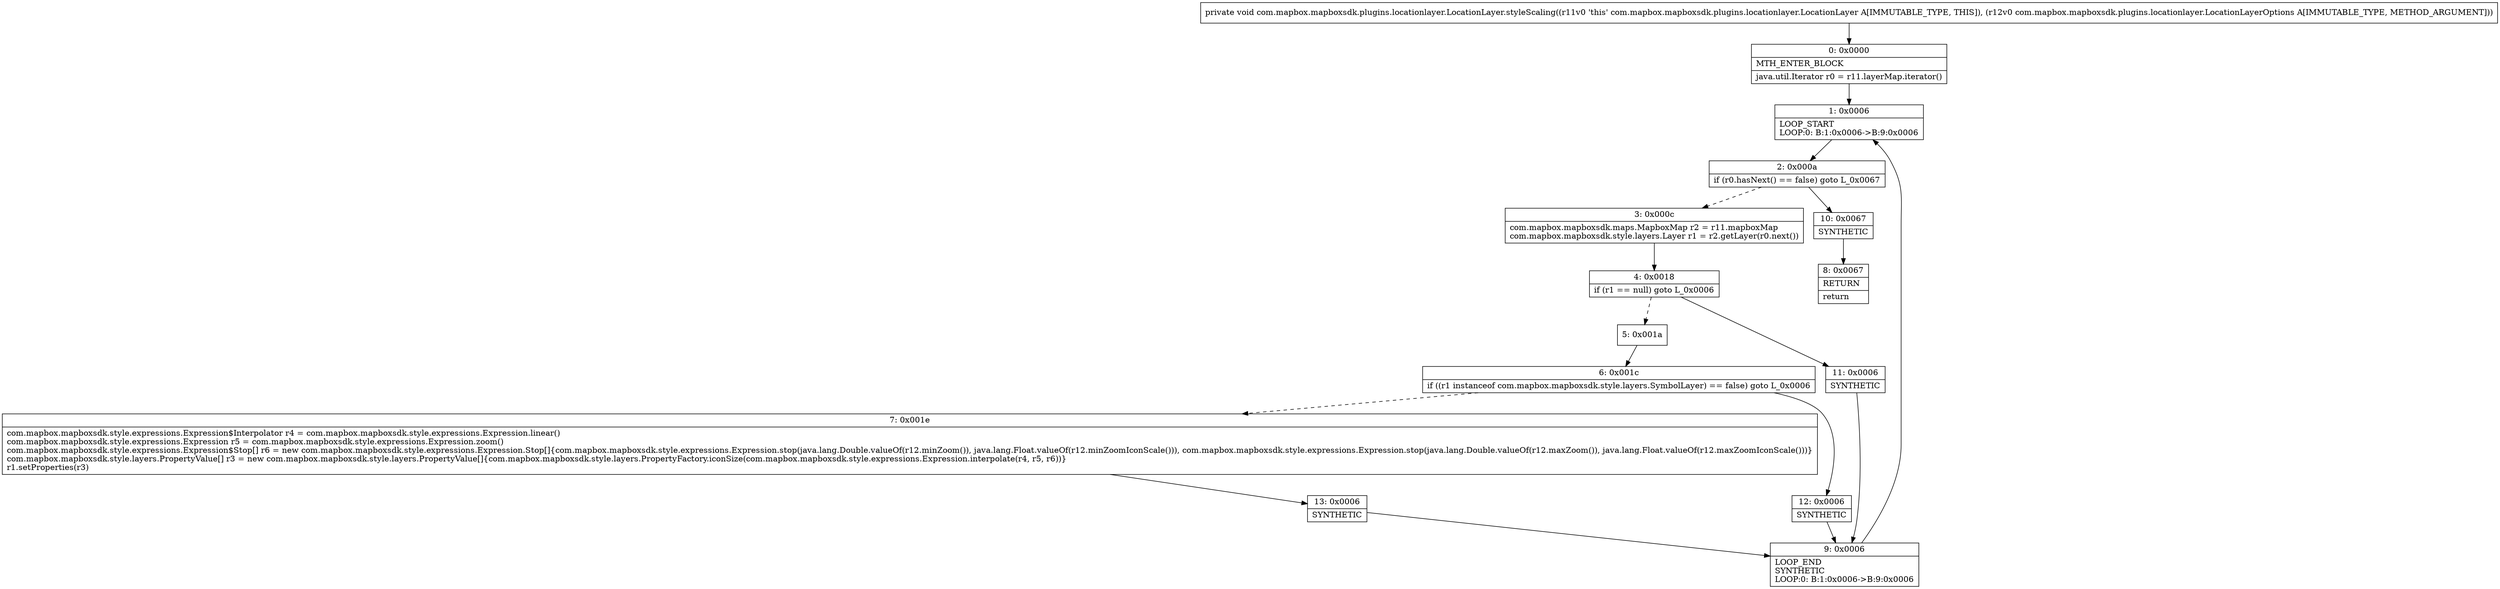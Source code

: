 digraph "CFG forcom.mapbox.mapboxsdk.plugins.locationlayer.LocationLayer.styleScaling(Lcom\/mapbox\/mapboxsdk\/plugins\/locationlayer\/LocationLayerOptions;)V" {
Node_0 [shape=record,label="{0\:\ 0x0000|MTH_ENTER_BLOCK\l|java.util.Iterator r0 = r11.layerMap.iterator()\l}"];
Node_1 [shape=record,label="{1\:\ 0x0006|LOOP_START\lLOOP:0: B:1:0x0006\-\>B:9:0x0006\l}"];
Node_2 [shape=record,label="{2\:\ 0x000a|if (r0.hasNext() == false) goto L_0x0067\l}"];
Node_3 [shape=record,label="{3\:\ 0x000c|com.mapbox.mapboxsdk.maps.MapboxMap r2 = r11.mapboxMap\lcom.mapbox.mapboxsdk.style.layers.Layer r1 = r2.getLayer(r0.next())\l}"];
Node_4 [shape=record,label="{4\:\ 0x0018|if (r1 == null) goto L_0x0006\l}"];
Node_5 [shape=record,label="{5\:\ 0x001a}"];
Node_6 [shape=record,label="{6\:\ 0x001c|if ((r1 instanceof com.mapbox.mapboxsdk.style.layers.SymbolLayer) == false) goto L_0x0006\l}"];
Node_7 [shape=record,label="{7\:\ 0x001e|com.mapbox.mapboxsdk.style.expressions.Expression$Interpolator r4 = com.mapbox.mapboxsdk.style.expressions.Expression.linear()\lcom.mapbox.mapboxsdk.style.expressions.Expression r5 = com.mapbox.mapboxsdk.style.expressions.Expression.zoom()\lcom.mapbox.mapboxsdk.style.expressions.Expression$Stop[] r6 = new com.mapbox.mapboxsdk.style.expressions.Expression.Stop[]\{com.mapbox.mapboxsdk.style.expressions.Expression.stop(java.lang.Double.valueOf(r12.minZoom()), java.lang.Float.valueOf(r12.minZoomIconScale())), com.mapbox.mapboxsdk.style.expressions.Expression.stop(java.lang.Double.valueOf(r12.maxZoom()), java.lang.Float.valueOf(r12.maxZoomIconScale()))\}\lcom.mapbox.mapboxsdk.style.layers.PropertyValue[] r3 = new com.mapbox.mapboxsdk.style.layers.PropertyValue[]\{com.mapbox.mapboxsdk.style.layers.PropertyFactory.iconSize(com.mapbox.mapboxsdk.style.expressions.Expression.interpolate(r4, r5, r6))\}\lr1.setProperties(r3)\l}"];
Node_8 [shape=record,label="{8\:\ 0x0067|RETURN\l|return\l}"];
Node_9 [shape=record,label="{9\:\ 0x0006|LOOP_END\lSYNTHETIC\lLOOP:0: B:1:0x0006\-\>B:9:0x0006\l}"];
Node_10 [shape=record,label="{10\:\ 0x0067|SYNTHETIC\l}"];
Node_11 [shape=record,label="{11\:\ 0x0006|SYNTHETIC\l}"];
Node_12 [shape=record,label="{12\:\ 0x0006|SYNTHETIC\l}"];
Node_13 [shape=record,label="{13\:\ 0x0006|SYNTHETIC\l}"];
MethodNode[shape=record,label="{private void com.mapbox.mapboxsdk.plugins.locationlayer.LocationLayer.styleScaling((r11v0 'this' com.mapbox.mapboxsdk.plugins.locationlayer.LocationLayer A[IMMUTABLE_TYPE, THIS]), (r12v0 com.mapbox.mapboxsdk.plugins.locationlayer.LocationLayerOptions A[IMMUTABLE_TYPE, METHOD_ARGUMENT])) }"];
MethodNode -> Node_0;
Node_0 -> Node_1;
Node_1 -> Node_2;
Node_2 -> Node_3[style=dashed];
Node_2 -> Node_10;
Node_3 -> Node_4;
Node_4 -> Node_5[style=dashed];
Node_4 -> Node_11;
Node_5 -> Node_6;
Node_6 -> Node_7[style=dashed];
Node_6 -> Node_12;
Node_7 -> Node_13;
Node_9 -> Node_1;
Node_10 -> Node_8;
Node_11 -> Node_9;
Node_12 -> Node_9;
Node_13 -> Node_9;
}

